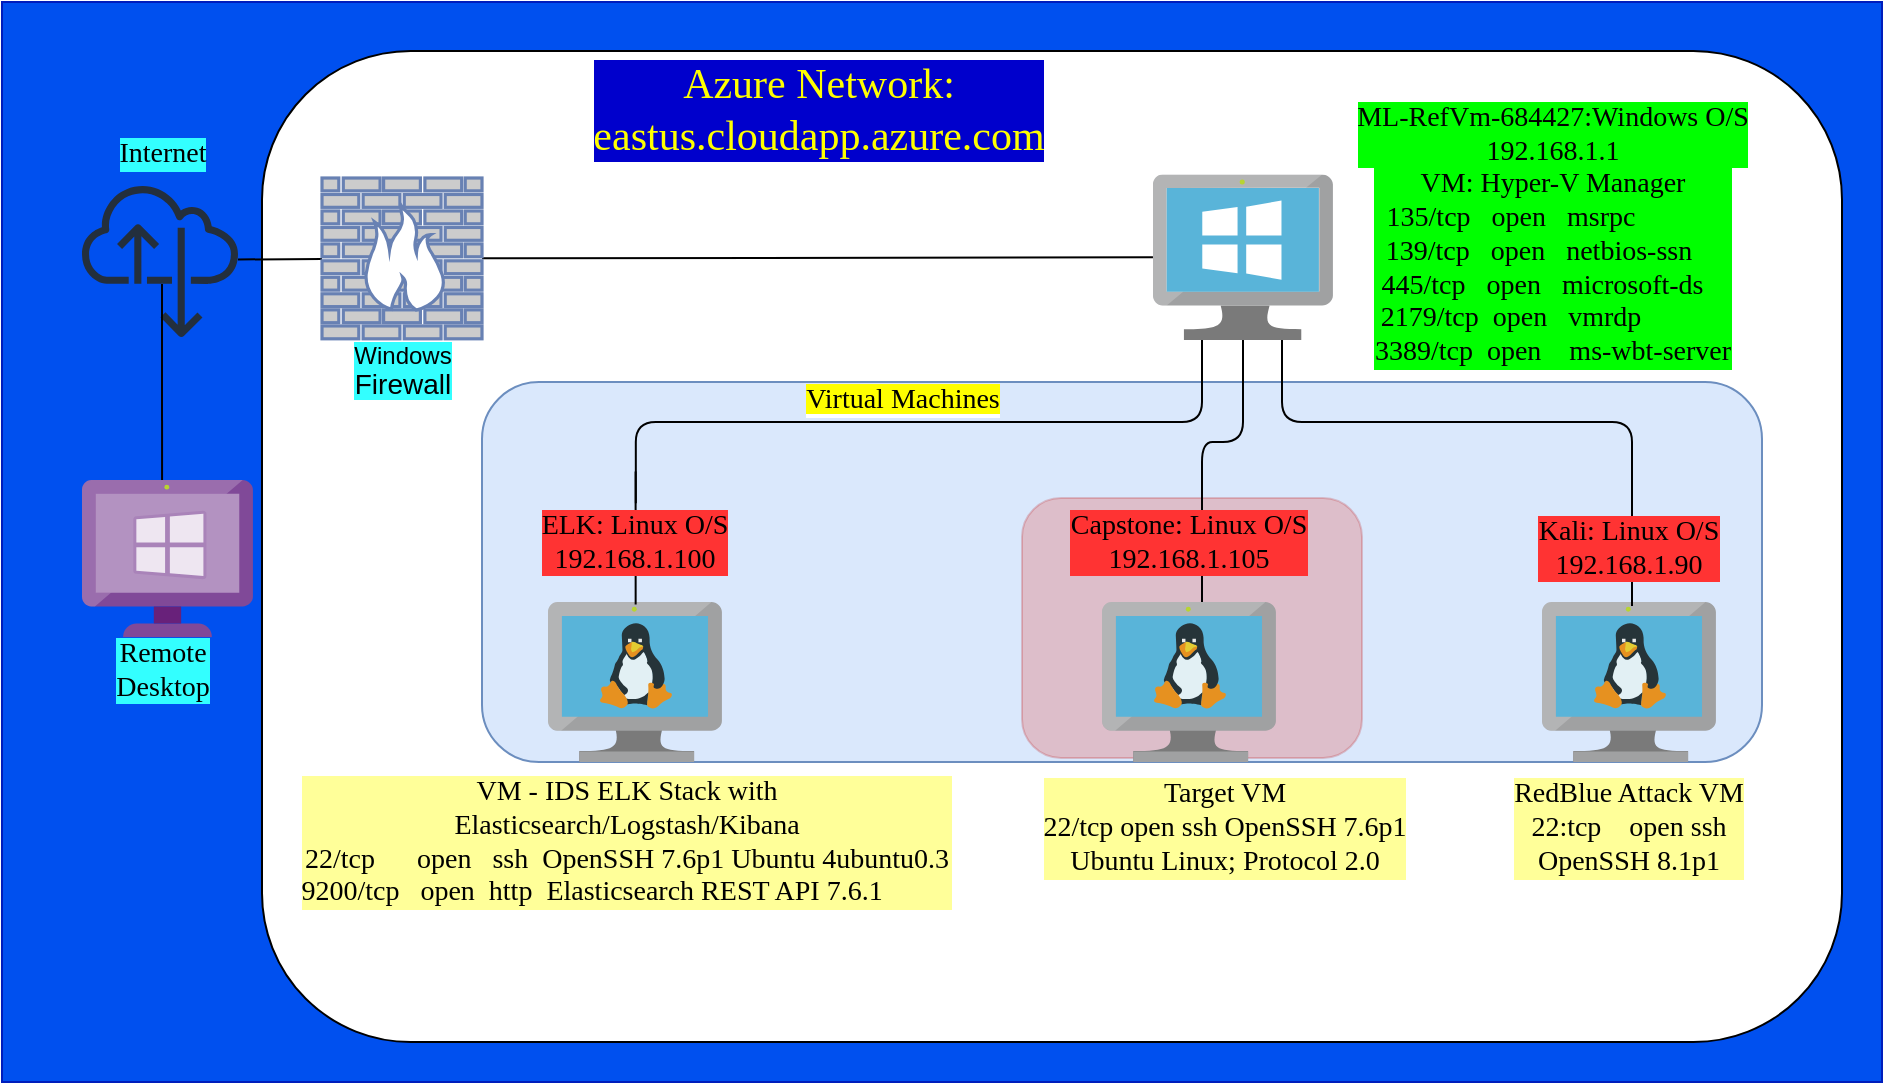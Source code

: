<mxfile version="17.4.1" type="github">
  <diagram id="ZCgb6ObB1_aWpV4EeQwM" name="Page-1">
    <mxGraphModel dx="1127" dy="870" grid="1" gridSize="10" guides="1" tooltips="1" connect="1" arrows="1" fold="1" page="1" pageScale="1" pageWidth="1100" pageHeight="850" math="0" shadow="0">
      <root>
        <mxCell id="0" />
        <mxCell id="1" parent="0" />
        <mxCell id="qWNLBckgJxY5MX7CqJOy-32" value="" style="whiteSpace=wrap;html=1;rounded=0;fillColor=#0050ef;fontColor=#ffffff;strokeColor=#001DBC;" parent="1" vertex="1">
          <mxGeometry x="60" y="70" width="940" height="540" as="geometry" />
        </mxCell>
        <mxCell id="qWNLBckgJxY5MX7CqJOy-31" value="" style="whiteSpace=wrap;html=1;rounded=1;" parent="1" vertex="1">
          <mxGeometry x="190" y="94.48" width="790" height="495.52" as="geometry" />
        </mxCell>
        <mxCell id="_qA412NhqMUEU6ro4zCR-14" value="" style="whiteSpace=wrap;html=1;labelBackgroundColor=#00FF00;fontFamily=Tahoma;fontSize=14;rounded=1;fillColor=#dae8fc;strokeColor=#6c8ebf;" vertex="1" parent="1">
          <mxGeometry x="300" y="260" width="640" height="190" as="geometry" />
        </mxCell>
        <mxCell id="_qA412NhqMUEU6ro4zCR-18" value="" style="whiteSpace=wrap;html=1;rounded=1;labelBackgroundColor=#FFCCCC;fontFamily=Tahoma;fontSize=14;fillColor=#e51400;fontColor=#ffffff;strokeColor=#B20000;opacity=20;" vertex="1" parent="1">
          <mxGeometry x="570" y="318" width="170" height="130" as="geometry" />
        </mxCell>
        <mxCell id="qWNLBckgJxY5MX7CqJOy-9" value="" style="sketch=0;aspect=fixed;html=1;points=[];align=center;image;fontSize=12;image=img/lib/mscae/VM_Linux.svg;" parent="1" vertex="1">
          <mxGeometry x="830" y="370" width="86.96" height="80" as="geometry" />
        </mxCell>
        <mxCell id="qWNLBckgJxY5MX7CqJOy-2" value="" style="sketch=0;aspect=fixed;html=1;points=[];align=center;image;fontSize=12;image=img/lib/mscae/VM_Linux.svg;" parent="1" vertex="1">
          <mxGeometry x="333" y="370" width="86.96" height="80" as="geometry" />
        </mxCell>
        <mxCell id="qWNLBckgJxY5MX7CqJOy-23" style="edgeStyle=orthogonalEdgeStyle;rounded=1;orthogonalLoop=1;jettySize=auto;html=1;entryX=0.504;entryY=0.015;entryDx=0;entryDy=0;entryPerimeter=0;endArrow=none;endFill=0;startArrow=none;" parent="1" source="qWNLBckgJxY5MX7CqJOy-40" target="qWNLBckgJxY5MX7CqJOy-2" edge="1">
          <mxGeometry relative="1" as="geometry">
            <Array as="points">
              <mxPoint x="377" y="300" />
            </Array>
          </mxGeometry>
        </mxCell>
        <mxCell id="qWNLBckgJxY5MX7CqJOy-24" style="edgeStyle=orthogonalEdgeStyle;rounded=1;orthogonalLoop=1;jettySize=auto;html=1;entryX=0.522;entryY=0.025;entryDx=0;entryDy=0;entryPerimeter=0;endArrow=none;endFill=0;" parent="1" source="qWNLBckgJxY5MX7CqJOy-3" target="qWNLBckgJxY5MX7CqJOy-9" edge="1">
          <mxGeometry relative="1" as="geometry">
            <Array as="points">
              <mxPoint x="700" y="280" />
              <mxPoint x="875" y="280" />
              <mxPoint x="875" y="372" />
            </Array>
          </mxGeometry>
        </mxCell>
        <mxCell id="qWNLBckgJxY5MX7CqJOy-37" style="edgeStyle=orthogonalEdgeStyle;rounded=1;orthogonalLoop=1;jettySize=auto;html=1;fontFamily=Tahoma;fontSize=14;endArrow=none;endFill=0;" parent="1" source="qWNLBckgJxY5MX7CqJOy-3" target="qWNLBckgJxY5MX7CqJOy-8" edge="1">
          <mxGeometry relative="1" as="geometry">
            <Array as="points">
              <mxPoint x="681" y="290" />
              <mxPoint x="660" y="290" />
            </Array>
          </mxGeometry>
        </mxCell>
        <mxCell id="_qA412NhqMUEU6ro4zCR-13" style="edgeStyle=none;rounded=0;orthogonalLoop=1;jettySize=auto;html=1;fontFamily=Tahoma;fontSize=14;endArrow=none;endFill=0;" edge="1" parent="1" source="qWNLBckgJxY5MX7CqJOy-3" target="qWNLBckgJxY5MX7CqJOy-5">
          <mxGeometry relative="1" as="geometry" />
        </mxCell>
        <mxCell id="qWNLBckgJxY5MX7CqJOy-3" value="" style="sketch=0;aspect=fixed;html=1;points=[];align=center;image;fontSize=12;image=img/lib/mscae/VirtualMachineWindows.svg;" parent="1" vertex="1">
          <mxGeometry x="635.48" y="156.2" width="90" height="82.8" as="geometry" />
        </mxCell>
        <mxCell id="qWNLBckgJxY5MX7CqJOy-21" style="edgeStyle=none;rounded=0;orthogonalLoop=1;jettySize=auto;html=1;endArrow=none;endFill=0;" parent="1" source="qWNLBckgJxY5MX7CqJOy-5" target="qWNLBckgJxY5MX7CqJOy-7" edge="1">
          <mxGeometry relative="1" as="geometry" />
        </mxCell>
        <mxCell id="qWNLBckgJxY5MX7CqJOy-5" value="" style="fontColor=#0066CC;verticalAlign=top;verticalLabelPosition=bottom;labelPosition=center;align=center;html=1;outlineConnect=0;fillColor=#CCCCCC;strokeColor=#6881B3;gradientColor=none;gradientDirection=north;strokeWidth=2;shape=mxgraph.networks.firewall;" parent="1" vertex="1">
          <mxGeometry x="220" y="158" width="80" height="80.4" as="geometry" />
        </mxCell>
        <mxCell id="qWNLBckgJxY5MX7CqJOy-7" value="" style="sketch=0;outlineConnect=0;fontColor=#232F3E;gradientColor=none;fillColor=#232F3D;strokeColor=none;dashed=0;verticalLabelPosition=bottom;verticalAlign=top;align=center;html=1;fontSize=12;fontStyle=0;aspect=fixed;pointerEvents=1;shape=mxgraph.aws4.internet_alt22;" parent="1" vertex="1">
          <mxGeometry x="100" y="160" width="78" height="78" as="geometry" />
        </mxCell>
        <mxCell id="qWNLBckgJxY5MX7CqJOy-8" value="" style="sketch=0;aspect=fixed;html=1;points=[];align=center;image;fontSize=12;image=img/lib/mscae/VM_Linux.svg;" parent="1" vertex="1">
          <mxGeometry x="610" y="370" width="86.96" height="80" as="geometry" />
        </mxCell>
        <mxCell id="qWNLBckgJxY5MX7CqJOy-29" style="edgeStyle=none;rounded=1;orthogonalLoop=1;jettySize=auto;html=1;endArrow=none;endFill=0;exitX=0.48;exitY=0;exitDx=0;exitDy=0;exitPerimeter=0;" parent="1" edge="1">
          <mxGeometry relative="1" as="geometry">
            <mxPoint x="140.03" y="309" as="sourcePoint" />
            <mxPoint x="140" y="211" as="targetPoint" />
          </mxGeometry>
        </mxCell>
        <mxCell id="qWNLBckgJxY5MX7CqJOy-22" value="" style="sketch=0;aspect=fixed;html=1;points=[];align=center;image;fontSize=12;image=img/lib/mscae/VM_Windows_Non_Azure.svg;" parent="1" vertex="1">
          <mxGeometry x="100" y="309" width="85.48" height="78.64" as="geometry" />
        </mxCell>
        <mxCell id="qWNLBckgJxY5MX7CqJOy-33" value="&lt;p style=&quot;line-height: 0.8&quot;&gt;&lt;/p&gt;&lt;div&gt;&lt;span style=&quot;background-color: rgb(51 , 255 , 255) ; line-height: 1&quot;&gt;Windows&lt;/span&gt;&lt;/div&gt;&lt;div&gt;&lt;span style=&quot;background-color: rgb(51 , 255 , 255) ; line-height: 1 ; font-size: 14px&quot;&gt;Firewall&lt;br&gt;&lt;/span&gt;&lt;/div&gt;&lt;p&gt;&lt;/p&gt;" style="text;html=1;resizable=0;autosize=1;align=center;verticalAlign=middle;points=[];fillColor=none;strokeColor=none;rounded=0;" parent="1" vertex="1">
          <mxGeometry x="230" y="224" width="60" height="60" as="geometry" />
        </mxCell>
        <mxCell id="qWNLBckgJxY5MX7CqJOy-34" value="Internet" style="text;html=1;resizable=0;autosize=1;align=center;verticalAlign=middle;points=[];fillColor=none;strokeColor=none;rounded=0;labelBackgroundColor=#33FFFF;fontFamily=Tahoma;fontSize=14;" parent="1" vertex="1">
          <mxGeometry x="105" y="136.2" width="70" height="20" as="geometry" />
        </mxCell>
        <mxCell id="qWNLBckgJxY5MX7CqJOy-36" value="&lt;div&gt;Remote&lt;/div&gt;&lt;div&gt;Desktop&lt;br&gt;&lt;/div&gt;" style="text;html=1;resizable=0;autosize=1;align=center;verticalAlign=middle;points=[];fillColor=none;strokeColor=none;rounded=0;labelBackgroundColor=#33FFFF;fontFamily=Tahoma;fontSize=14;" parent="1" vertex="1">
          <mxGeometry x="105" y="384" width="70" height="40" as="geometry" />
        </mxCell>
        <mxCell id="qWNLBckgJxY5MX7CqJOy-39" value="&lt;div&gt;Kali: Linux O/S&lt;/div&gt;&lt;div&gt;192.168.1.90&lt;br&gt;&lt;/div&gt;" style="text;html=1;resizable=0;autosize=1;align=center;verticalAlign=middle;points=[];fillColor=none;strokeColor=none;rounded=0;labelBackgroundColor=#FF3333;fontFamily=Tahoma;fontSize=14;" parent="1" vertex="1">
          <mxGeometry x="818.48" y="323" width="110" height="40" as="geometry" />
        </mxCell>
        <mxCell id="qWNLBckgJxY5MX7CqJOy-41" value="&lt;div&gt;Capstone: Linux O/S&lt;/div&gt;&lt;div&gt;192.168.1.105&lt;br&gt;&lt;/div&gt;" style="text;html=1;resizable=0;autosize=1;align=center;verticalAlign=middle;points=[];fillColor=none;strokeColor=none;rounded=0;labelBackgroundColor=#FF3333;fontFamily=Tahoma;fontSize=14;" parent="1" vertex="1">
          <mxGeometry x="583.48" y="320" width="140" height="40" as="geometry" />
        </mxCell>
        <mxCell id="qWNLBckgJxY5MX7CqJOy-42" value="&lt;div&gt;&lt;span&gt;Target VM&lt;br&gt;&lt;/span&gt;&lt;/div&gt;&lt;div&gt;&lt;span&gt;22/tcp open ssh OpenSSH 7.6p1&lt;/span&gt;&lt;/div&gt;&lt;div&gt;&lt;span&gt;Ubuntu Linux; Protocol 2.0&lt;br&gt;&lt;/span&gt;&lt;/div&gt;&lt;div&gt;&lt;span&gt;&lt;/span&gt;&lt;/div&gt;" style="text;html=1;resizable=0;autosize=1;align=center;verticalAlign=middle;points=[];fillColor=none;strokeColor=none;rounded=0;labelBackgroundColor=#FFFF99;fontFamily=Tahoma;fontSize=14;" parent="1" vertex="1">
          <mxGeometry x="566.48" y="453" width="210" height="60" as="geometry" />
        </mxCell>
        <mxCell id="_qA412NhqMUEU6ro4zCR-1" value="&lt;div&gt;VM - IDS ELK Stack with &lt;br&gt;&lt;/div&gt;&lt;div&gt;Elasticsearch/Logstash/Kibana&lt;/div&gt;&lt;div&gt;22/tcp&lt;span style=&quot;white-space: pre&quot;&gt;     &lt;/span&gt; open &lt;span style=&quot;white-space: pre&quot;&gt;  ssh  &lt;/span&gt;&lt;span style=&quot;white-space: pre&quot;&gt;&lt;/span&gt;OpenSSH 7.6p1 Ubuntu 4ubuntu0.3 &lt;br&gt;&lt;/div&gt;&lt;div&gt;9200/tcp &amp;nbsp; open &lt;span style=&quot;white-space: pre&quot;&gt; http&lt;/span&gt;&amp;nbsp; Elasticsearch REST API 7.6.1&amp;nbsp; &amp;nbsp;&amp;nbsp;&amp;nbsp;&amp;nbsp;&amp;nbsp;&amp;nbsp;&amp;nbsp;&amp;nbsp; &lt;br&gt;&lt;/div&gt;" style="text;html=1;resizable=0;autosize=1;align=center;verticalAlign=middle;points=[];fillColor=none;strokeColor=none;rounded=0;labelBackgroundColor=#FFFF99;fontSize=14;fontFamily=Tahoma;" vertex="1" parent="1">
          <mxGeometry x="182" y="455" width="380" height="70" as="geometry" />
        </mxCell>
        <mxCell id="qWNLBckgJxY5MX7CqJOy-40" value="&lt;div&gt;ELK: Linux O/S&lt;/div&gt;&lt;div&gt;192.168.1.100&lt;br&gt;&lt;/div&gt;" style="text;html=1;resizable=0;autosize=1;align=center;verticalAlign=middle;points=[];fillColor=none;strokeColor=none;rounded=0;labelBackgroundColor=#FF3333;fontFamily=Tahoma;fontSize=14;" parent="1" vertex="1">
          <mxGeometry x="321.48" y="320" width="110" height="40" as="geometry" />
        </mxCell>
        <mxCell id="_qA412NhqMUEU6ro4zCR-3" value="" style="edgeStyle=orthogonalEdgeStyle;rounded=1;orthogonalLoop=1;jettySize=auto;html=1;entryX=0.504;entryY=0.015;entryDx=0;entryDy=0;entryPerimeter=0;endArrow=none;endFill=0;" edge="1" parent="1" source="qWNLBckgJxY5MX7CqJOy-3" target="qWNLBckgJxY5MX7CqJOy-40">
          <mxGeometry relative="1" as="geometry">
            <Array as="points">
              <mxPoint x="660" y="280" />
              <mxPoint x="377" y="280" />
            </Array>
            <mxPoint x="660" y="239" as="sourcePoint" />
            <mxPoint x="376.828" y="371.2" as="targetPoint" />
          </mxGeometry>
        </mxCell>
        <mxCell id="_qA412NhqMUEU6ro4zCR-9" value="&lt;div&gt;RedBlue Attack VM&lt;/div&gt;&lt;div&gt;22:tcp&amp;nbsp;&amp;nbsp;&amp;nbsp; open&lt;span style=&quot;white-space: pre&quot;&gt;	&lt;/span&gt;ssh&lt;/div&gt;&lt;div&gt;OpenSSH 8.1p1 &lt;br&gt;&lt;/div&gt;" style="text;html=1;resizable=0;autosize=1;align=center;verticalAlign=middle;points=[];fillColor=none;strokeColor=none;rounded=0;labelBackgroundColor=#FFFF99;fontFamily=Tahoma;fontSize=14;" vertex="1" parent="1">
          <mxGeometry x="803.48" y="453" width="140" height="60" as="geometry" />
        </mxCell>
        <mxCell id="_qA412NhqMUEU6ro4zCR-11" value="&lt;div&gt;ML-RefVm-684427:Windows O/S&lt;/div&gt;&lt;div&gt;192.168.1.1&lt;br&gt;&lt;/div&gt;" style="text;html=1;resizable=0;autosize=1;align=center;verticalAlign=middle;points=[];fillColor=none;strokeColor=none;rounded=0;labelBackgroundColor=#00FF00;fontFamily=Tahoma;fontSize=14;" vertex="1" parent="1">
          <mxGeometry x="725" y="116" width="220" height="40" as="geometry" />
        </mxCell>
        <mxCell id="_qA412NhqMUEU6ro4zCR-12" value="&lt;div&gt;VM: Hyper-V Manager&lt;br&gt;&lt;/div&gt;&lt;div&gt;135/tcp&amp;nbsp;&amp;nbsp; open&amp;nbsp;&amp;nbsp; msrpc&amp;nbsp; &amp;nbsp;&amp;nbsp;&amp;nbsp;&amp;nbsp;&amp;nbsp;&amp;nbsp;&amp;nbsp;&amp;nbsp;&amp;nbsp;&amp;nbsp; &lt;br&gt;&lt;/div&gt;&lt;div&gt;139/tcp&amp;nbsp;&amp;nbsp; open&amp;nbsp;&amp;nbsp; netbios-ssn&amp;nbsp;&amp;nbsp;&amp;nbsp;&amp;nbsp; &lt;br&gt;&lt;/div&gt;&lt;div&gt;445/tcp&amp;nbsp;&amp;nbsp; open&amp;nbsp;&amp;nbsp; microsoft-ds &amp;nbsp;&amp;nbsp; &lt;br&gt;&lt;/div&gt;&lt;div&gt;2179/tcp&amp;nbsp; open &amp;nbsp; vmrdp&amp;nbsp;&amp;nbsp;&amp;nbsp; &amp;nbsp;&amp;nbsp; &amp;nbsp;&amp;nbsp;&amp;nbsp;&amp;nbsp;&amp;nbsp; &lt;br&gt;&lt;/div&gt;&lt;div&gt;3389/tcp&amp;nbsp; open&amp;nbsp;&amp;nbsp;&amp;nbsp; ms-wbt-server&lt;br&gt;&lt;/div&gt;" style="text;html=1;resizable=0;autosize=1;align=center;verticalAlign=middle;points=[];fillColor=none;strokeColor=none;rounded=0;labelBackgroundColor=#00FF00;fontFamily=Tahoma;fontSize=14;" vertex="1" parent="1">
          <mxGeometry x="725" y="148" width="220" height="110" as="geometry" />
        </mxCell>
        <mxCell id="_qA412NhqMUEU6ro4zCR-15" value="&lt;span style=&quot;background-color: rgb(255 , 255 , 0)&quot;&gt;Virtual Machines&lt;/span&gt;" style="text;html=1;resizable=0;autosize=1;align=center;verticalAlign=middle;points=[];fillColor=none;strokeColor=none;rounded=0;labelBackgroundColor=#FFFFFF;fontFamily=Tahoma;fontSize=14;opacity=0;" vertex="1" parent="1">
          <mxGeometry x="450" y="259" width="120" height="20" as="geometry" />
        </mxCell>
        <mxCell id="_qA412NhqMUEU6ro4zCR-19" value="&lt;div&gt;&lt;span style=&quot;font-size: 21px;&quot;&gt;Azure Network:&lt;/span&gt;&lt;/div&gt;&lt;div&gt;&lt;span style=&quot;font-size: 21px;&quot;&gt;eastus.cloudapp.azure.com&lt;/span&gt;&lt;/div&gt;&lt;div&gt;&lt;span style=&quot;font-size: 21px;&quot;&gt;&lt;/span&gt;&lt;/div&gt;" style="text;html=1;resizable=0;autosize=1;align=center;verticalAlign=middle;points=[];fillColor=none;strokeColor=none;rounded=0;labelBackgroundColor=#0000CC;fontFamily=Tahoma;fontSize=21;opacity=0;fontColor=#FFFF00;" vertex="1" parent="1">
          <mxGeometry x="333" y="94" width="270" height="60" as="geometry" />
        </mxCell>
      </root>
    </mxGraphModel>
  </diagram>
</mxfile>
